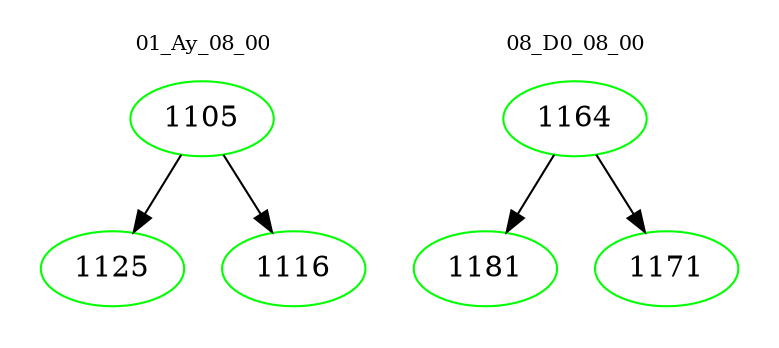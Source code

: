 digraph{
subgraph cluster_0 {
color = white
label = "01_Ay_08_00";
fontsize=10;
T0_1105 [label="1105", color="green"]
T0_1105 -> T0_1125 [color="black"]
T0_1125 [label="1125", color="green"]
T0_1105 -> T0_1116 [color="black"]
T0_1116 [label="1116", color="green"]
}
subgraph cluster_1 {
color = white
label = "08_D0_08_00";
fontsize=10;
T1_1164 [label="1164", color="green"]
T1_1164 -> T1_1181 [color="black"]
T1_1181 [label="1181", color="green"]
T1_1164 -> T1_1171 [color="black"]
T1_1171 [label="1171", color="green"]
}
}
